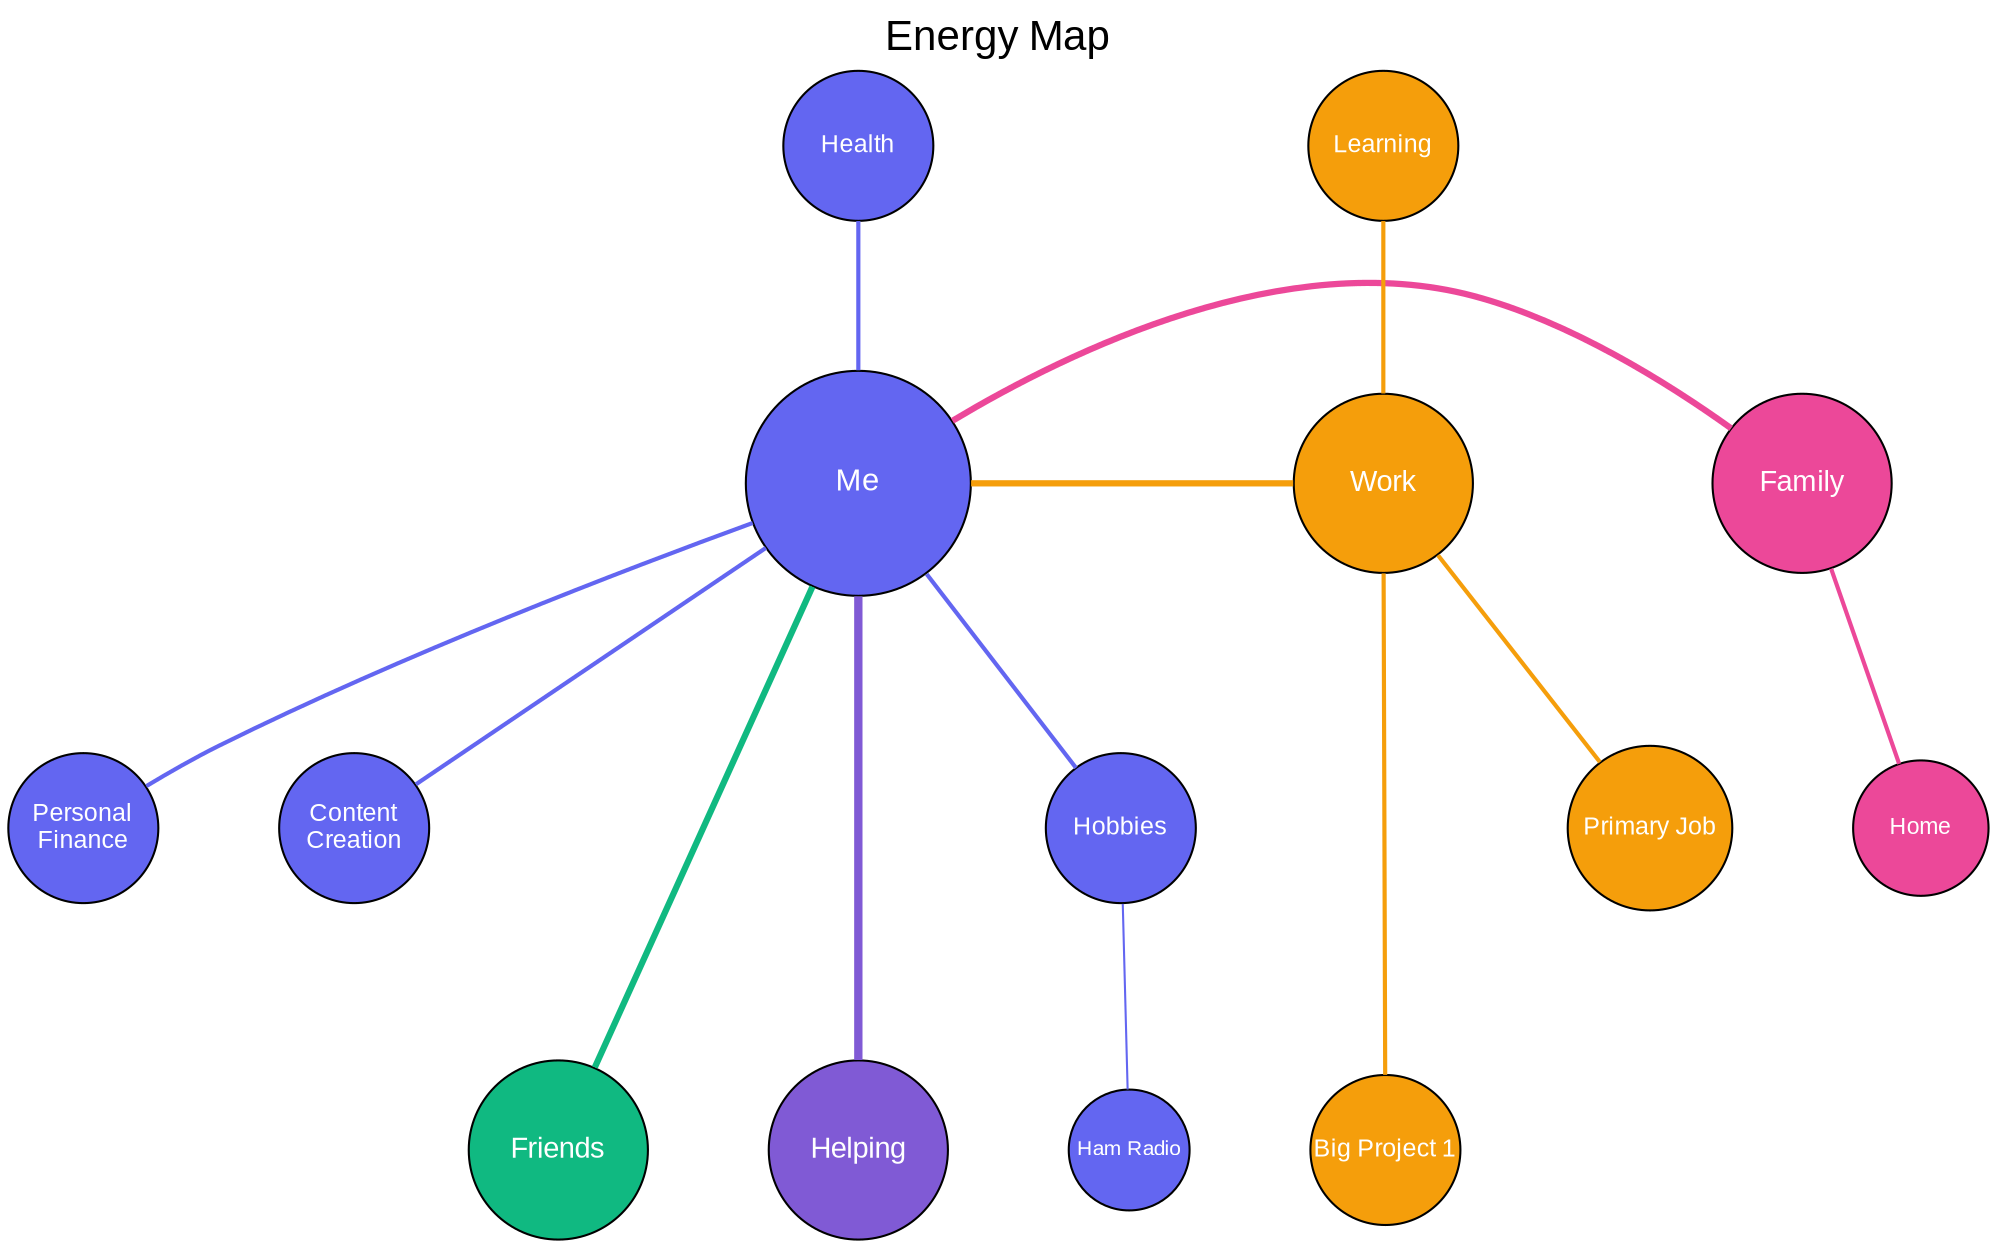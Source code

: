 digraph EnergyMap {
    // Graph settings
    graph [rankdir=TB, splines=true, overlap=false, nodesep=0.8, ranksep=1.0, fontname="Arial", label="Energy Map", labelloc=t, fontsize=20, bgcolor="transparent"];
    node [shape=circle, style=filled, fontname="Arial", fixedsize=true, width=1.2];
    edge [penwidth=2, arrowhead=none];

    // Main node
    Me [fillcolor="#6366F1", fontcolor=white, fontsize=15, width=1.5, label="Me"];

    // Category nodes
    Family [fillcolor="#EC4899", fontcolor=white, fontsize=14, label="Family"];
    Work [fillcolor="#F59E0B", fontcolor=white, fontsize=14, label="Work"];
    Friends [fillcolor="#10B981", fontcolor=white, fontsize=14, label="Friends"];
    Helping [fillcolor="#805AD5", fontcolor=white, fontsize=14, label="Helping"];

    // Personal nodes
    Health [fillcolor="#6366F1", fontcolor=white, fontsize=12, width=1.0, label="Health"];
    Hobbies [fillcolor="#6366F1", fontcolor=white, fontsize=12, width=1.0, label="Hobbies"];
    Finance [fillcolor="#6366F1", fontcolor=white, fontsize=12, width=1.0, label="Personal\nFinance"];
    ContentCreation [fillcolor="#6366F1", fontcolor=white, fontsize=12, width=1.0, label="Content\nCreation"];
    HamRadio [fillcolor="#6366F1", fontcolor=white, fontsize=10, width=0.8, label="Ham Radio"];

    // Work-related nodes
    PrimaryJob [fillcolor="#F59E0B", fontcolor=white, fontsize=12, width=1.1, label="Primary Job"];
    BigProject [fillcolor="#F59E0B", fontcolor=white, fontsize=12, width=1.0, label="Big Project 1"];
    Learning [fillcolor="#F59E0B", fontcolor=white, fontsize=12, width=1.0, label="Learning"];

    // Family node
    Home [fillcolor="#EC4899", fontcolor=white, fontsize=11, width=0.9, label="Home"];

    // Main connections from Me
    Me -> Family [color="#EC4899", penwidth=3];
    Me -> Work [color="#F59E0B", penwidth=3];
    Me -> Friends [color="#10B981", penwidth=3];
    Me -> Helping [color="#805AD5", penwidth=4];

    // Personal connections
    Me -> Health [color="#6366F1", penwidth=2];
    Me -> Hobbies [color="#6366F1", penwidth=2];
    Me -> Finance [color="#6366F1", penwidth=2];
    Me -> ContentCreation [color="#6366F1", penwidth=2];
    Hobbies -> HamRadio [color="#6366F1", penwidth=1];

    // Work connections
    Work -> PrimaryJob [color="#F59E0B", penwidth=2];
    Work -> BigProject [color="#F59E0B", penwidth=2];
    Work -> Learning [color="#F59E0B", penwidth=2];

    // Family connection
    Family -> Home [color="#EC4899", penwidth=2];

    // Positioning hints to approximate your layout
    {rank=same; Family; Me; Work}
    {rank=same; Helping; Friends}
    {rank=same; Health; Learning}
    {rank=same; Home; ContentCreation}
    {rank=same; Finance; Hobbies; PrimaryJob}
    {rank=min; Health; Learning}
    {rank=max; Friends; Helping; BigProject}
}